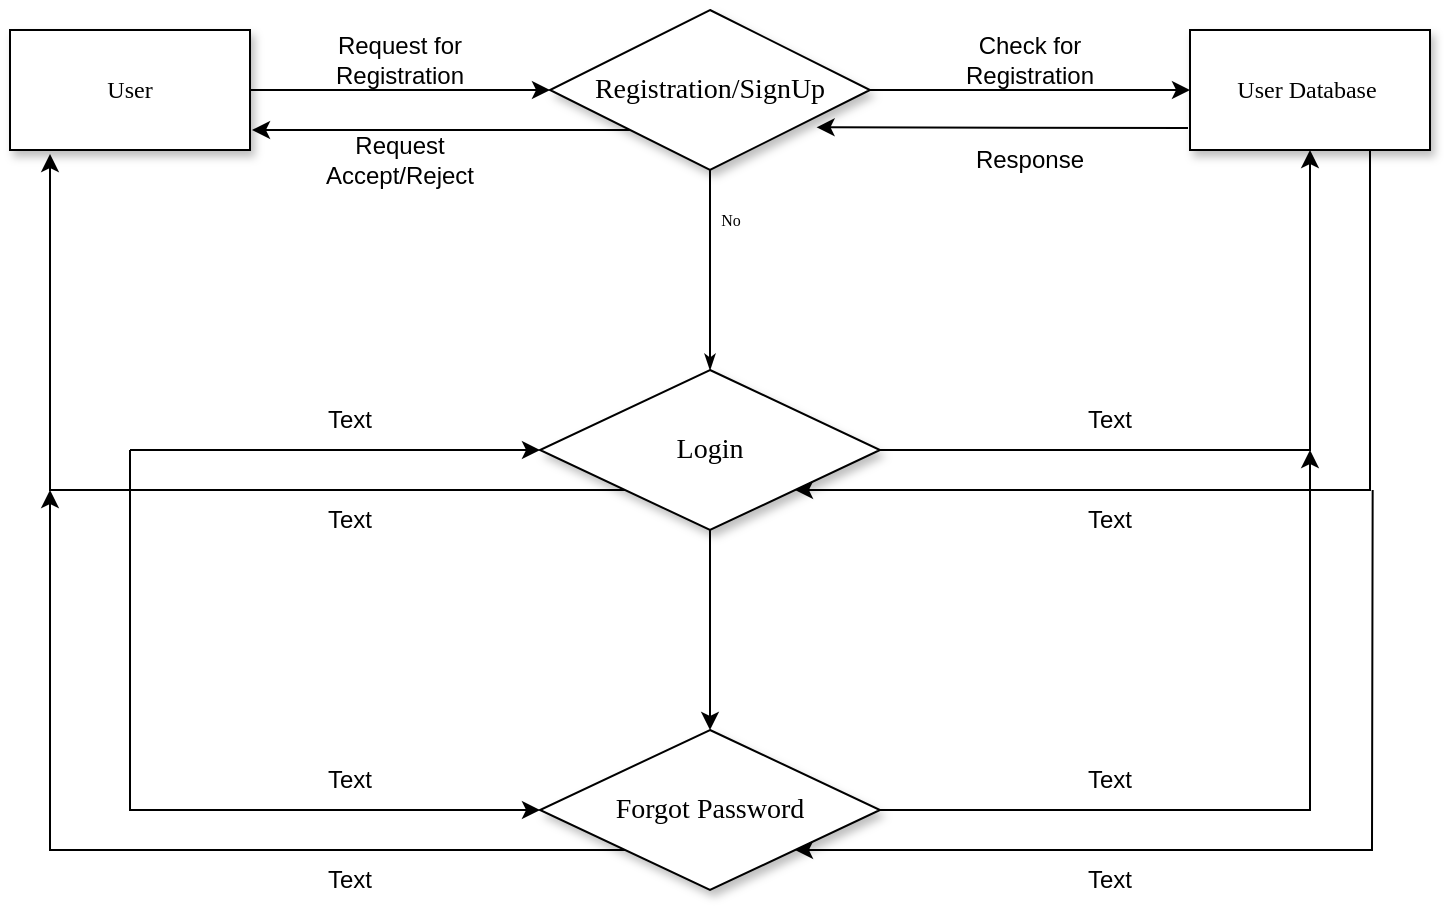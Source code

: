<mxfile version="24.8.9">
  <diagram name="Page-1" id="edf60f1a-56cd-e834-aa8a-f176f3a09ee4">
    <mxGraphModel dx="1894" dy="420" grid="1" gridSize="10" guides="1" tooltips="1" connect="1" arrows="1" fold="1" page="1" pageScale="1" pageWidth="1100" pageHeight="850" background="none" math="0" shadow="0">
      <root>
        <mxCell id="0" />
        <mxCell id="1" parent="0" />
        <mxCell id="60e70716793133e9-4" value="&lt;font style=&quot;font-size: 12px;&quot;&gt;User Database&amp;nbsp;&lt;/font&gt;" style="rounded=0;whiteSpace=wrap;html=1;shadow=1;labelBackgroundColor=none;strokeWidth=1;fontFamily=Verdana;fontSize=8;align=center;" parent="1" vertex="1">
          <mxGeometry x="450" y="130" width="120" height="60" as="geometry" />
        </mxCell>
        <mxCell id="60e70716793133e9-37" value="No" style="edgeStyle=orthogonalEdgeStyle;rounded=0;html=1;labelBackgroundColor=none;startSize=5;endArrow=classicThin;endFill=1;endSize=5;jettySize=auto;orthogonalLoop=1;strokeWidth=1;fontFamily=Verdana;fontSize=8;entryX=0.5;entryY=0;entryDx=0;entryDy=0;exitX=0.5;exitY=1;exitDx=0;exitDy=0;" parent="1" source="60e70716793133e9-5" target="60e70716793133e9-14" edge="1">
          <mxGeometry x="-0.5" y="10" relative="1" as="geometry">
            <mxPoint as="offset" />
            <mxPoint x="210" y="220" as="sourcePoint" />
            <mxPoint x="240" y="280" as="targetPoint" />
            <Array as="points">
              <mxPoint x="210" y="280" />
            </Array>
          </mxGeometry>
        </mxCell>
        <mxCell id="60e70716793133e9-5" value="&lt;font style=&quot;font-size: 14px;&quot;&gt;Registration/SignUp&lt;/font&gt;" style="rhombus;whiteSpace=wrap;html=1;rounded=0;shadow=1;labelBackgroundColor=none;strokeWidth=1;fontFamily=Verdana;fontSize=8;align=center;" parent="1" vertex="1">
          <mxGeometry x="130" y="120" width="160" height="80" as="geometry" />
        </mxCell>
        <mxCell id="60e70716793133e9-14" value="&lt;font style=&quot;font-size: 14px;&quot;&gt;Login&lt;/font&gt;" style="rhombus;whiteSpace=wrap;html=1;rounded=0;shadow=1;labelBackgroundColor=none;strokeWidth=1;fontFamily=Verdana;fontSize=8;align=center;" parent="1" vertex="1">
          <mxGeometry x="125" y="300" width="170" height="80" as="geometry" />
        </mxCell>
        <mxCell id="83LplK4A-3-AGWnWChA2-1" value="&lt;font style=&quot;font-size: 12px;&quot;&gt;User&lt;/font&gt;" style="rounded=0;whiteSpace=wrap;html=1;shadow=1;labelBackgroundColor=none;strokeWidth=1;fontFamily=Verdana;fontSize=8;align=center;" parent="1" vertex="1">
          <mxGeometry x="-140" y="130" width="120" height="60" as="geometry" />
        </mxCell>
        <mxCell id="83LplK4A-3-AGWnWChA2-2" value="" style="endArrow=classic;html=1;rounded=0;exitX=1;exitY=0.5;exitDx=0;exitDy=0;entryX=0;entryY=0.5;entryDx=0;entryDy=0;" parent="1" source="83LplK4A-3-AGWnWChA2-1" target="60e70716793133e9-5" edge="1">
          <mxGeometry width="50" height="50" relative="1" as="geometry">
            <mxPoint x="180" y="250" as="sourcePoint" />
            <mxPoint x="230" y="200" as="targetPoint" />
          </mxGeometry>
        </mxCell>
        <mxCell id="83LplK4A-3-AGWnWChA2-3" value="" style="endArrow=classic;html=1;rounded=0;entryX=0;entryY=0.5;entryDx=0;entryDy=0;exitX=1;exitY=0.5;exitDx=0;exitDy=0;" parent="1" source="60e70716793133e9-5" target="60e70716793133e9-4" edge="1">
          <mxGeometry width="50" height="50" relative="1" as="geometry">
            <mxPoint x="180" y="250" as="sourcePoint" />
            <mxPoint x="230" y="200" as="targetPoint" />
          </mxGeometry>
        </mxCell>
        <mxCell id="83LplK4A-3-AGWnWChA2-4" value="Request for Registration" style="text;html=1;align=center;verticalAlign=middle;whiteSpace=wrap;rounded=0;" parent="1" vertex="1">
          <mxGeometry x="20" y="130" width="70" height="30" as="geometry" />
        </mxCell>
        <mxCell id="83LplK4A-3-AGWnWChA2-5" value="Check for Registration" style="text;html=1;align=center;verticalAlign=middle;whiteSpace=wrap;rounded=0;" parent="1" vertex="1">
          <mxGeometry x="340" y="130" width="60" height="30" as="geometry" />
        </mxCell>
        <mxCell id="83LplK4A-3-AGWnWChA2-6" value="&lt;font style=&quot;font-size: 14px;&quot;&gt;Forgot Password&lt;/font&gt;" style="rhombus;whiteSpace=wrap;html=1;rounded=0;shadow=1;labelBackgroundColor=none;strokeWidth=1;fontFamily=Verdana;fontSize=8;align=center;" parent="1" vertex="1">
          <mxGeometry x="125" y="480" width="170" height="80" as="geometry" />
        </mxCell>
        <mxCell id="83LplK4A-3-AGWnWChA2-7" value="" style="endArrow=classic;html=1;rounded=0;exitX=0.5;exitY=1;exitDx=0;exitDy=0;entryX=0.5;entryY=0;entryDx=0;entryDy=0;" parent="1" source="60e70716793133e9-14" target="83LplK4A-3-AGWnWChA2-6" edge="1">
          <mxGeometry width="50" height="50" relative="1" as="geometry">
            <mxPoint x="150" y="310" as="sourcePoint" />
            <mxPoint x="200" y="260" as="targetPoint" />
            <Array as="points" />
          </mxGeometry>
        </mxCell>
        <mxCell id="83LplK4A-3-AGWnWChA2-8" value="" style="endArrow=classic;html=1;rounded=0;exitX=0.5;exitY=1;exitDx=0;exitDy=0;entryX=0;entryY=0.5;entryDx=0;entryDy=0;" parent="1" source="d2sz3rpidudHeFFH-vJ1-14" target="60e70716793133e9-14" edge="1">
          <mxGeometry width="50" height="50" relative="1" as="geometry">
            <mxPoint x="150" y="310" as="sourcePoint" />
            <mxPoint x="200" y="260" as="targetPoint" />
            <Array as="points">
              <mxPoint x="-80" y="340" />
            </Array>
          </mxGeometry>
        </mxCell>
        <mxCell id="d2sz3rpidudHeFFH-vJ1-1" value="" style="endArrow=classic;html=1;rounded=0;exitX=1;exitY=0.5;exitDx=0;exitDy=0;entryX=0.5;entryY=1;entryDx=0;entryDy=0;" edge="1" parent="1" source="60e70716793133e9-14" target="60e70716793133e9-4">
          <mxGeometry width="50" height="50" relative="1" as="geometry">
            <mxPoint x="140" y="410" as="sourcePoint" />
            <mxPoint x="190" y="360" as="targetPoint" />
            <Array as="points">
              <mxPoint x="510" y="340" />
            </Array>
          </mxGeometry>
        </mxCell>
        <mxCell id="d2sz3rpidudHeFFH-vJ1-2" value="" style="endArrow=classic;html=1;rounded=0;entryX=0;entryY=0.5;entryDx=0;entryDy=0;" edge="1" parent="1" target="83LplK4A-3-AGWnWChA2-6">
          <mxGeometry width="50" height="50" relative="1" as="geometry">
            <mxPoint x="-80" y="340" as="sourcePoint" />
            <mxPoint x="210" y="360" as="targetPoint" />
            <Array as="points">
              <mxPoint x="-80" y="520" />
            </Array>
          </mxGeometry>
        </mxCell>
        <mxCell id="d2sz3rpidudHeFFH-vJ1-3" value="" style="endArrow=classic;html=1;rounded=0;exitX=1;exitY=0.5;exitDx=0;exitDy=0;" edge="1" parent="1" source="83LplK4A-3-AGWnWChA2-6">
          <mxGeometry width="50" height="50" relative="1" as="geometry">
            <mxPoint x="160" y="410" as="sourcePoint" />
            <mxPoint x="510" y="340" as="targetPoint" />
            <Array as="points">
              <mxPoint x="510" y="520" />
            </Array>
          </mxGeometry>
        </mxCell>
        <mxCell id="d2sz3rpidudHeFFH-vJ1-4" value="" style="endArrow=classic;html=1;rounded=0;exitX=0;exitY=1;exitDx=0;exitDy=0;" edge="1" parent="1" source="60e70716793133e9-14">
          <mxGeometry width="50" height="50" relative="1" as="geometry">
            <mxPoint x="160" y="410" as="sourcePoint" />
            <mxPoint x="-120" y="192" as="targetPoint" />
            <Array as="points">
              <mxPoint x="-120" y="360" />
              <mxPoint x="-120" y="280" />
            </Array>
          </mxGeometry>
        </mxCell>
        <mxCell id="d2sz3rpidudHeFFH-vJ1-5" value="" style="endArrow=classic;html=1;rounded=0;exitX=0;exitY=1;exitDx=0;exitDy=0;" edge="1" parent="1" source="83LplK4A-3-AGWnWChA2-6">
          <mxGeometry width="50" height="50" relative="1" as="geometry">
            <mxPoint x="160" y="410" as="sourcePoint" />
            <mxPoint x="-120" y="360" as="targetPoint" />
            <Array as="points">
              <mxPoint x="-120" y="540" />
            </Array>
          </mxGeometry>
        </mxCell>
        <mxCell id="d2sz3rpidudHeFFH-vJ1-6" value="" style="endArrow=classic;html=1;rounded=0;entryX=1;entryY=1;entryDx=0;entryDy=0;exitX=0.75;exitY=1;exitDx=0;exitDy=0;" edge="1" parent="1" source="60e70716793133e9-4" target="60e70716793133e9-14">
          <mxGeometry width="50" height="50" relative="1" as="geometry">
            <mxPoint x="510" y="360" as="sourcePoint" />
            <mxPoint x="210" y="360" as="targetPoint" />
            <Array as="points">
              <mxPoint x="540" y="360" />
            </Array>
          </mxGeometry>
        </mxCell>
        <mxCell id="d2sz3rpidudHeFFH-vJ1-7" value="" style="endArrow=classic;html=1;rounded=0;entryX=0.833;entryY=0.733;entryDx=0;entryDy=0;entryPerimeter=0;" edge="1" parent="1" target="60e70716793133e9-5">
          <mxGeometry width="50" height="50" relative="1" as="geometry">
            <mxPoint x="449" y="179" as="sourcePoint" />
            <mxPoint x="210" y="200" as="targetPoint" />
          </mxGeometry>
        </mxCell>
        <mxCell id="d2sz3rpidudHeFFH-vJ1-9" value="" style="endArrow=classic;html=1;rounded=0;exitX=0;exitY=1;exitDx=0;exitDy=0;" edge="1" parent="1" source="60e70716793133e9-5">
          <mxGeometry width="50" height="50" relative="1" as="geometry">
            <mxPoint x="459" y="189" as="sourcePoint" />
            <mxPoint x="-19" y="180" as="targetPoint" />
          </mxGeometry>
        </mxCell>
        <mxCell id="d2sz3rpidudHeFFH-vJ1-11" value="" style="endArrow=classic;html=1;rounded=0;entryX=1;entryY=1;entryDx=0;entryDy=0;" edge="1" parent="1" target="83LplK4A-3-AGWnWChA2-6">
          <mxGeometry width="50" height="50" relative="1" as="geometry">
            <mxPoint x="541.333" y="360" as="sourcePoint" />
            <mxPoint x="210" y="360" as="targetPoint" />
            <Array as="points">
              <mxPoint x="541" y="540" />
            </Array>
          </mxGeometry>
        </mxCell>
        <mxCell id="d2sz3rpidudHeFFH-vJ1-12" value="Request Accept/Reject" style="text;html=1;align=center;verticalAlign=middle;whiteSpace=wrap;rounded=0;" vertex="1" parent="1">
          <mxGeometry x="20" y="180" width="70" height="30" as="geometry" />
        </mxCell>
        <mxCell id="d2sz3rpidudHeFFH-vJ1-13" value="Response" style="text;html=1;align=center;verticalAlign=middle;whiteSpace=wrap;rounded=0;" vertex="1" parent="1">
          <mxGeometry x="340" y="180" width="60" height="30" as="geometry" />
        </mxCell>
        <mxCell id="d2sz3rpidudHeFFH-vJ1-14" value="Text" style="text;html=1;align=center;verticalAlign=middle;whiteSpace=wrap;rounded=0;" vertex="1" parent="1">
          <mxGeometry y="310" width="60" height="30" as="geometry" />
        </mxCell>
        <mxCell id="d2sz3rpidudHeFFH-vJ1-16" value="Text" style="text;html=1;align=center;verticalAlign=middle;whiteSpace=wrap;rounded=0;" vertex="1" parent="1">
          <mxGeometry x="380" y="310" width="60" height="30" as="geometry" />
        </mxCell>
        <mxCell id="d2sz3rpidudHeFFH-vJ1-17" value="Text" style="text;html=1;align=center;verticalAlign=middle;whiteSpace=wrap;rounded=0;" vertex="1" parent="1">
          <mxGeometry y="360" width="60" height="30" as="geometry" />
        </mxCell>
        <mxCell id="d2sz3rpidudHeFFH-vJ1-18" value="Text" style="text;html=1;align=center;verticalAlign=middle;whiteSpace=wrap;rounded=0;" vertex="1" parent="1">
          <mxGeometry x="380" y="360" width="60" height="30" as="geometry" />
        </mxCell>
        <mxCell id="d2sz3rpidudHeFFH-vJ1-19" value="Text" style="text;html=1;align=center;verticalAlign=middle;whiteSpace=wrap;rounded=0;" vertex="1" parent="1">
          <mxGeometry y="490" width="60" height="30" as="geometry" />
        </mxCell>
        <mxCell id="d2sz3rpidudHeFFH-vJ1-20" value="Text" style="text;html=1;align=center;verticalAlign=middle;whiteSpace=wrap;rounded=0;" vertex="1" parent="1">
          <mxGeometry x="380" y="490" width="60" height="30" as="geometry" />
        </mxCell>
        <mxCell id="d2sz3rpidudHeFFH-vJ1-21" value="Text" style="text;html=1;align=center;verticalAlign=middle;whiteSpace=wrap;rounded=0;" vertex="1" parent="1">
          <mxGeometry y="540" width="60" height="30" as="geometry" />
        </mxCell>
        <mxCell id="d2sz3rpidudHeFFH-vJ1-22" value="Text" style="text;html=1;align=center;verticalAlign=middle;whiteSpace=wrap;rounded=0;" vertex="1" parent="1">
          <mxGeometry x="380" y="540" width="60" height="30" as="geometry" />
        </mxCell>
      </root>
    </mxGraphModel>
  </diagram>
</mxfile>
